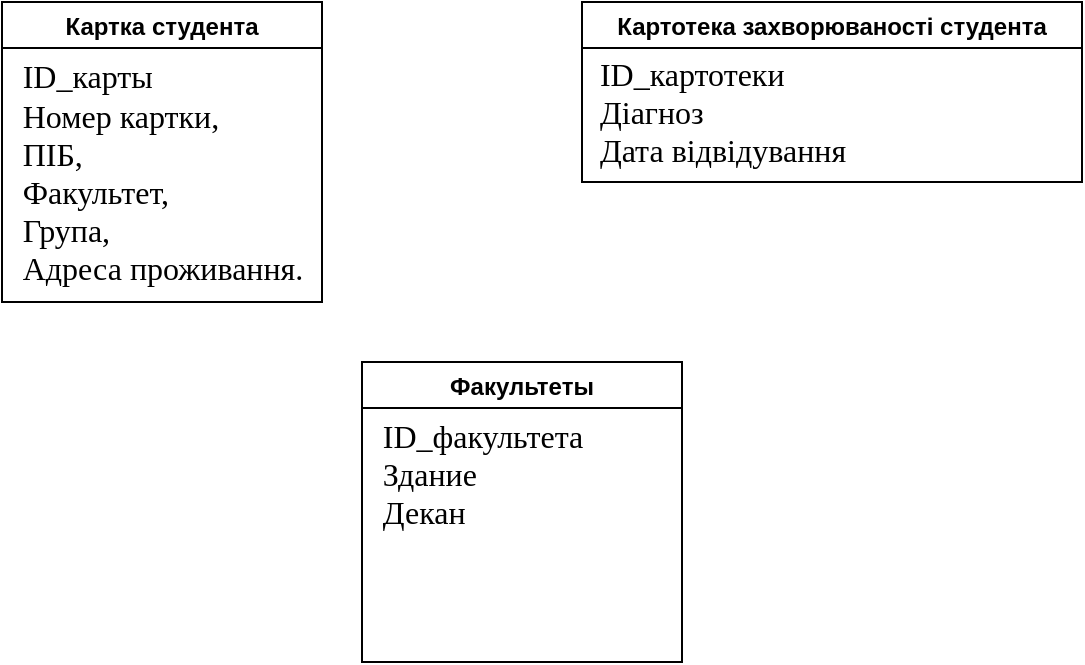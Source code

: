 <mxfile version="13.8.8" type="github"><diagram id="fCOkuTRe_GGLlMdsSD-H" name="Page-1"><mxGraphModel dx="1038" dy="580" grid="1" gridSize="10" guides="1" tooltips="1" connect="1" arrows="1" fold="1" page="1" pageScale="1" pageWidth="827" pageHeight="1169" math="0" shadow="0"><root><mxCell id="0"/><mxCell id="1" parent="0"/><mxCell id="d3LIjjaVtFVnTmHK92Z4-6" value="Картка студента" style="swimlane;sketch=0;startSize=23;" vertex="1" parent="1"><mxGeometry x="110" y="190" width="160" height="150" as="geometry"/></mxCell><mxCell id="d3LIjjaVtFVnTmHK92Z4-7" value="&lt;div style=&quot;text-align: left&quot;&gt;&lt;font face=&quot;times new roman&quot;&gt;&lt;span style=&quot;font-size: 16px&quot;&gt;ID_карты&lt;/span&gt;&lt;/font&gt;&lt;/div&gt;&lt;div style=&quot;text-align: left&quot;&gt;&lt;span style=&quot;background-color: transparent ; font-family: &amp;#34;times new roman&amp;#34; ; font-size: 12pt ; text-indent: 35.45pt&quot;&gt;Номер картки,&amp;nbsp;&lt;/span&gt;&lt;/div&gt;&lt;div style=&quot;text-align: left&quot;&gt;&lt;span style=&quot;background-color: transparent ; font-size: 12pt ; text-indent: 35.45pt ; font-family: &amp;#34;times new roman&amp;#34;&quot;&gt;ПІБ,&amp;nbsp;&lt;/span&gt;&lt;/div&gt;&lt;div style=&quot;text-align: left&quot;&gt;&lt;span style=&quot;background-color: transparent ; font-size: 12pt ; text-indent: 35.45pt ; font-family: &amp;#34;times new roman&amp;#34;&quot;&gt;Факультет,&amp;nbsp;&lt;/span&gt;&lt;/div&gt;&lt;div style=&quot;text-align: left&quot;&gt;&lt;span style=&quot;background-color: transparent ; font-size: 12pt ; text-indent: 35.45pt ; font-family: &amp;#34;times new roman&amp;#34;&quot;&gt;Група,&amp;nbsp;&lt;/span&gt;&lt;/div&gt;&lt;div style=&quot;text-align: left&quot;&gt;&lt;span style=&quot;background-color: transparent ; font-size: 12pt ; text-indent: 35.45pt ; font-family: &amp;#34;times new roman&amp;#34;&quot;&gt;Адреса проживання.&lt;/span&gt;&lt;/div&gt;&lt;div style=&quot;text-align: left&quot;&gt;&lt;span style=&quot;background-color: transparent ; font-size: 12pt ; text-indent: 35.45pt ; font-family: &amp;#34;times new roman&amp;#34;&quot;&gt;&lt;br&gt;&lt;/span&gt;&lt;/div&gt;" style="text;html=1;align=center;verticalAlign=middle;resizable=0;points=[];autosize=1;" vertex="1" parent="d3LIjjaVtFVnTmHK92Z4-6"><mxGeometry y="40" width="160" height="110" as="geometry"/></mxCell><mxCell id="d3LIjjaVtFVnTmHK92Z4-8" value="Картотека захворюваності студента" style="swimlane;sketch=0;startSize=23;" vertex="1" parent="1"><mxGeometry x="400" y="190" width="250" height="90" as="geometry"/></mxCell><mxCell id="d3LIjjaVtFVnTmHK92Z4-9" value="&lt;div style=&quot;text-align: left&quot;&gt;&lt;span style=&quot;font-family: &amp;#34;times new roman&amp;#34; ; font-size: 16px&quot;&gt;ID_картотеки&lt;/span&gt;&lt;span style=&quot;background-color: transparent ; font-family: &amp;#34;times new roman&amp;#34; ; font-size: 12pt ; text-indent: 35.45pt&quot;&gt;&lt;br&gt;Діагноз&lt;br&gt;Дата відвідування&lt;/span&gt;&lt;br&gt;&lt;/div&gt;" style="text;html=1;align=center;verticalAlign=middle;resizable=0;points=[];autosize=1;" vertex="1" parent="d3LIjjaVtFVnTmHK92Z4-8"><mxGeometry y="30" width="140" height="50" as="geometry"/></mxCell><mxCell id="d3LIjjaVtFVnTmHK92Z4-10" value="Факультеты" style="swimlane;sketch=0;startSize=23;" vertex="1" parent="1"><mxGeometry x="290" y="370" width="160" height="150" as="geometry"/></mxCell><mxCell id="d3LIjjaVtFVnTmHK92Z4-11" value="&lt;div style=&quot;text-align: left&quot;&gt;&lt;font face=&quot;times new roman&quot;&gt;&lt;span style=&quot;font-size: 16px&quot;&gt;ID_факультета&lt;/span&gt;&lt;/font&gt;&lt;/div&gt;&lt;div style=&quot;text-align: left&quot;&gt;&lt;font face=&quot;times new roman&quot;&gt;&lt;span style=&quot;font-size: 16px&quot;&gt;Здание&lt;/span&gt;&lt;/font&gt;&lt;/div&gt;&lt;div style=&quot;text-align: left&quot;&gt;&lt;font face=&quot;times new roman&quot;&gt;&lt;span style=&quot;font-size: 16px&quot;&gt;Декан&lt;/span&gt;&lt;/font&gt;&lt;/div&gt;&lt;div style=&quot;text-align: left&quot;&gt;&lt;font face=&quot;times new roman&quot;&gt;&lt;span style=&quot;font-size: 16px&quot;&gt;&lt;br&gt;&lt;/span&gt;&lt;/font&gt;&lt;/div&gt;&lt;div style=&quot;text-align: left&quot;&gt;&lt;span style=&quot;background-color: transparent ; font-size: 12pt ; text-indent: 35.45pt ; font-family: &amp;#34;times new roman&amp;#34;&quot;&gt;&lt;br&gt;&lt;/span&gt;&lt;/div&gt;" style="text;html=1;align=center;verticalAlign=middle;resizable=0;points=[];autosize=1;" vertex="1" parent="d3LIjjaVtFVnTmHK92Z4-10"><mxGeometry y="35" width="120" height="80" as="geometry"/></mxCell></root></mxGraphModel></diagram></mxfile>